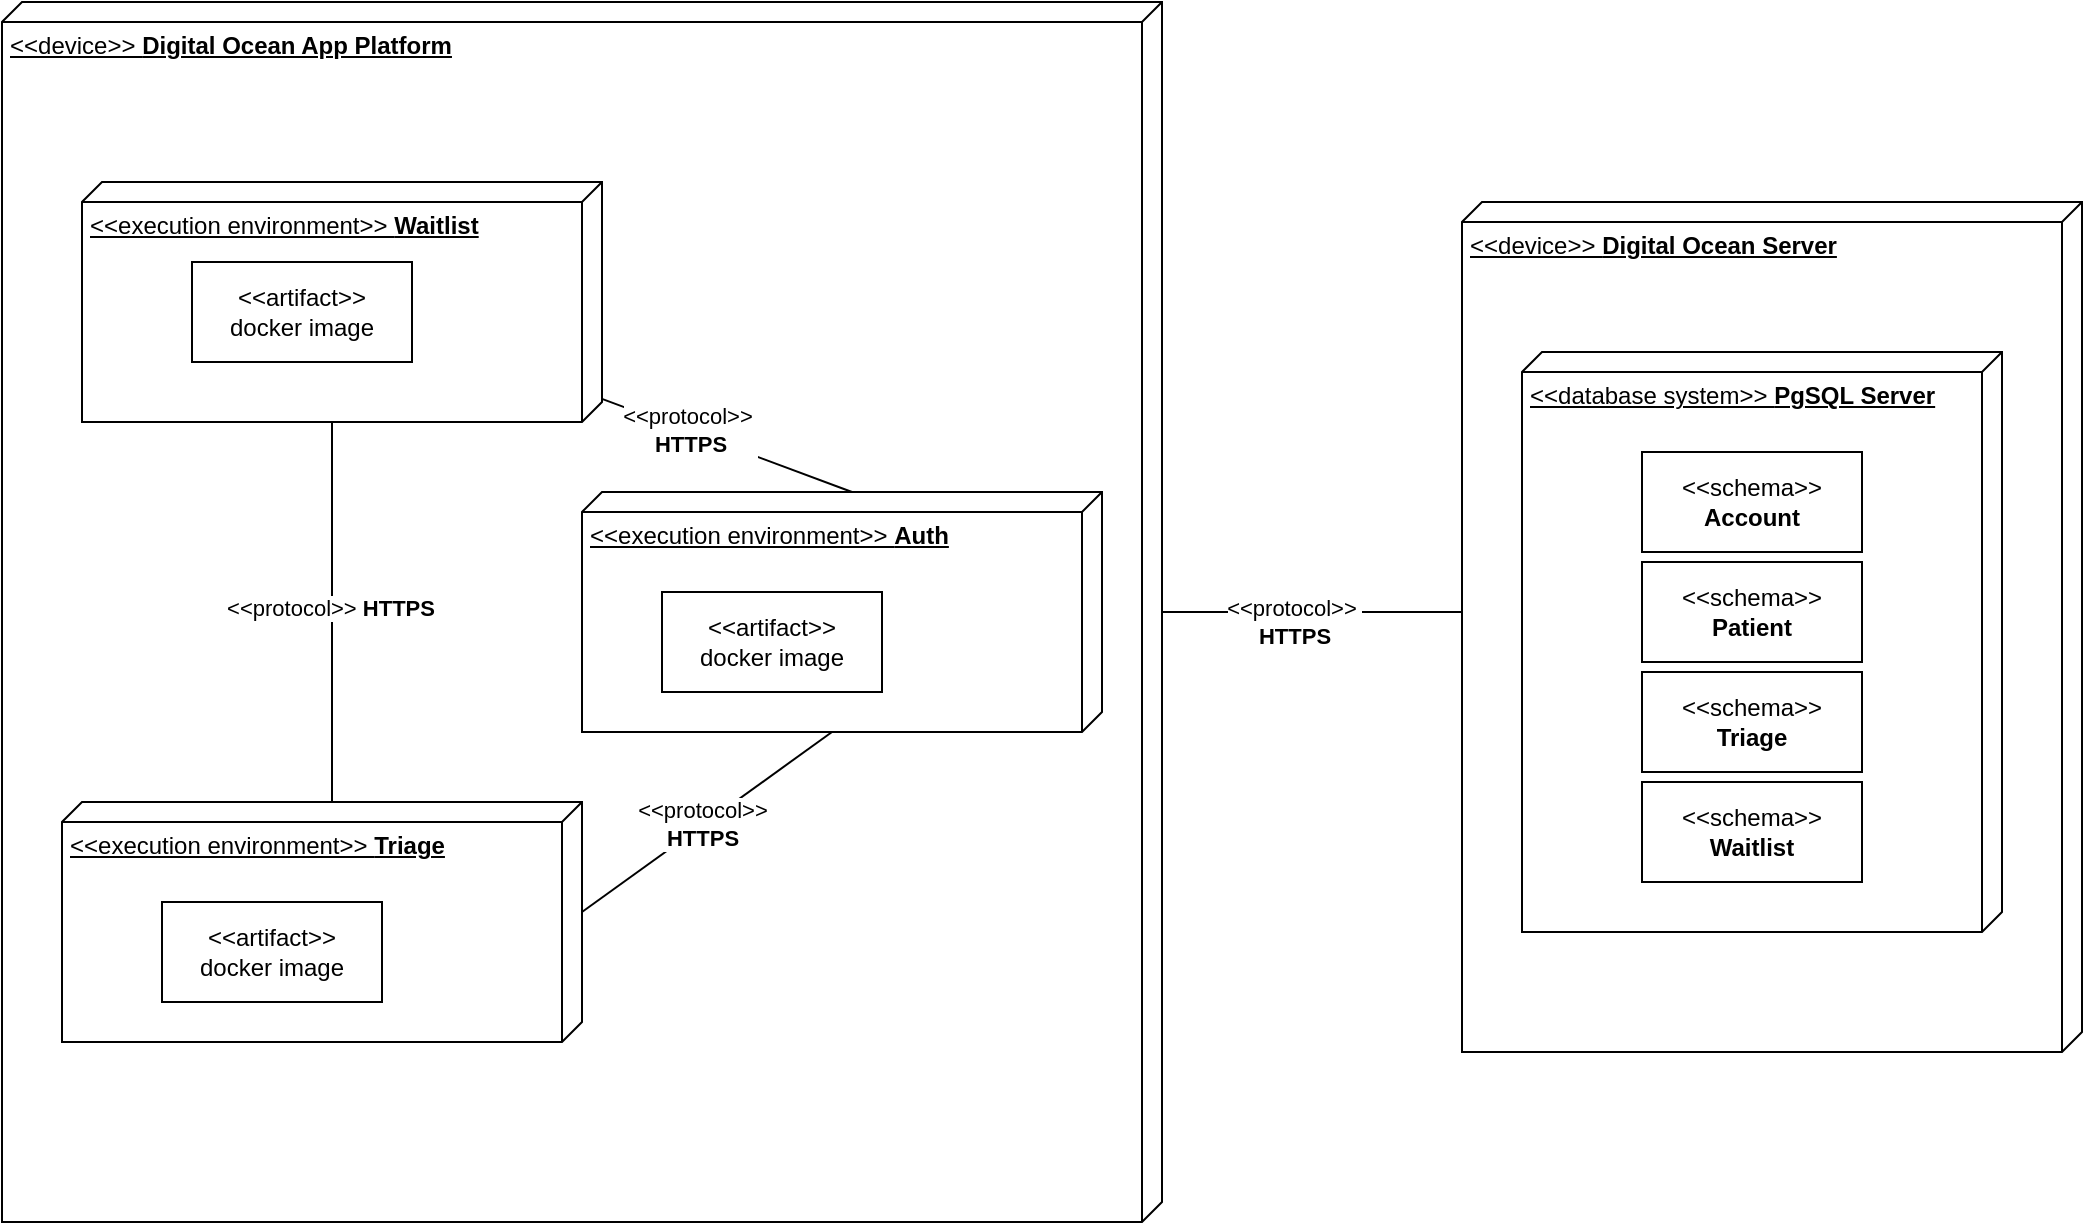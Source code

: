 <mxfile version="22.1.4" type="github">
  <diagram name="Page-1" id="YVCHDtTJ3HeiU3hXeIPN">
    <mxGraphModel dx="2074" dy="1118" grid="1" gridSize="10" guides="1" tooltips="1" connect="1" arrows="1" fold="1" page="1" pageScale="1" pageWidth="850" pageHeight="1100" math="0" shadow="0">
      <root>
        <mxCell id="0" />
        <mxCell id="1" parent="0" />
        <mxCell id="--JE3dBzEUqlvVUsnqfo-1" value="&amp;lt;&amp;lt;device&amp;gt;&amp;gt; &lt;b&gt;Digital Ocean App Platform&lt;/b&gt;" style="verticalAlign=top;align=left;spacingTop=8;spacingLeft=2;spacingRight=12;shape=cube;size=10;direction=south;fontStyle=4;html=1;whiteSpace=wrap;" parent="1" vertex="1">
          <mxGeometry x="40" y="40" width="580" height="610" as="geometry" />
        </mxCell>
        <mxCell id="--JE3dBzEUqlvVUsnqfo-20" value="" style="group" parent="1" vertex="1" connectable="0">
          <mxGeometry x="80" y="130" width="260" height="120" as="geometry" />
        </mxCell>
        <mxCell id="--JE3dBzEUqlvVUsnqfo-7" value="&amp;lt;&amp;lt;execution environment&amp;gt;&amp;gt; &lt;b&gt;Waitlist&lt;/b&gt;" style="verticalAlign=top;align=left;spacingTop=8;spacingLeft=2;spacingRight=12;shape=cube;size=10;direction=south;fontStyle=4;html=1;whiteSpace=wrap;" parent="--JE3dBzEUqlvVUsnqfo-20" vertex="1">
          <mxGeometry width="260" height="120" as="geometry" />
        </mxCell>
        <mxCell id="--JE3dBzEUqlvVUsnqfo-14" value="&amp;lt;&amp;lt;artifact&amp;gt;&amp;gt;&lt;br&gt;docker image" style="html=1;whiteSpace=wrap;" parent="--JE3dBzEUqlvVUsnqfo-20" vertex="1">
          <mxGeometry x="55" y="40" width="110" height="50" as="geometry" />
        </mxCell>
        <mxCell id="--JE3dBzEUqlvVUsnqfo-21" value="" style="group" parent="1" vertex="1" connectable="0">
          <mxGeometry x="70" y="440" width="260" height="120" as="geometry" />
        </mxCell>
        <mxCell id="--JE3dBzEUqlvVUsnqfo-6" value="&amp;lt;&amp;lt;execution environment&amp;gt;&amp;gt; &lt;b&gt;Triage&lt;/b&gt;" style="verticalAlign=top;align=left;spacingTop=8;spacingLeft=2;spacingRight=12;shape=cube;size=10;direction=south;fontStyle=4;html=1;whiteSpace=wrap;" parent="--JE3dBzEUqlvVUsnqfo-21" vertex="1">
          <mxGeometry width="260" height="120" as="geometry" />
        </mxCell>
        <mxCell id="--JE3dBzEUqlvVUsnqfo-12" value="&amp;lt;&amp;lt;artifact&amp;gt;&amp;gt;&lt;br&gt;docker image" style="html=1;whiteSpace=wrap;" parent="--JE3dBzEUqlvVUsnqfo-21" vertex="1">
          <mxGeometry x="50" y="50" width="110" height="50" as="geometry" />
        </mxCell>
        <mxCell id="--JE3dBzEUqlvVUsnqfo-22" value="" style="group" parent="1" vertex="1" connectable="0">
          <mxGeometry x="330" y="285" width="260" height="120" as="geometry" />
        </mxCell>
        <mxCell id="--JE3dBzEUqlvVUsnqfo-3" value="&amp;lt;&amp;lt;execution environment&amp;gt;&amp;gt; &lt;b&gt;Auth&lt;/b&gt;" style="verticalAlign=top;align=left;spacingTop=8;spacingLeft=2;spacingRight=12;shape=cube;size=10;direction=south;fontStyle=4;html=1;whiteSpace=wrap;" parent="--JE3dBzEUqlvVUsnqfo-22" vertex="1">
          <mxGeometry width="260" height="120" as="geometry" />
        </mxCell>
        <mxCell id="--JE3dBzEUqlvVUsnqfo-9" value="&amp;lt;&amp;lt;artifact&amp;gt;&amp;gt;&lt;br&gt;docker image" style="html=1;whiteSpace=wrap;" parent="--JE3dBzEUqlvVUsnqfo-22" vertex="1">
          <mxGeometry x="40" y="50" width="110" height="50" as="geometry" />
        </mxCell>
        <mxCell id="--JE3dBzEUqlvVUsnqfo-26" style="rounded=0;orthogonalLoop=1;jettySize=auto;html=1;entryX=0;entryY=0;entryDx=0;entryDy=125;entryPerimeter=0;endArrow=none;endFill=0;exitX=0;exitY=0;exitDx=120;exitDy=135;exitPerimeter=0;" parent="1" source="--JE3dBzEUqlvVUsnqfo-7" target="--JE3dBzEUqlvVUsnqfo-6" edge="1">
          <mxGeometry relative="1" as="geometry" />
        </mxCell>
        <mxCell id="--JE3dBzEUqlvVUsnqfo-29" value="&amp;lt;&amp;lt;protocol&amp;gt;&amp;gt; &lt;b&gt;HTTPS&lt;/b&gt;" style="edgeLabel;html=1;align=center;verticalAlign=middle;resizable=0;points=[];" parent="--JE3dBzEUqlvVUsnqfo-26" vertex="1" connectable="0">
          <mxGeometry x="-0.025" y="-1" relative="1" as="geometry">
            <mxPoint as="offset" />
          </mxGeometry>
        </mxCell>
        <mxCell id="--JE3dBzEUqlvVUsnqfo-27" style="rounded=0;orthogonalLoop=1;jettySize=auto;html=1;entryX=0;entryY=0;entryDx=0;entryDy=125;entryPerimeter=0;endArrow=none;endFill=0;" parent="1" source="--JE3dBzEUqlvVUsnqfo-7" target="--JE3dBzEUqlvVUsnqfo-3" edge="1">
          <mxGeometry relative="1" as="geometry" />
        </mxCell>
        <mxCell id="--JE3dBzEUqlvVUsnqfo-30" value="&amp;lt;&amp;lt;protocol&amp;gt;&amp;gt;&amp;nbsp;&lt;br&gt;&lt;b style=&quot;border-color: var(--border-color);&quot;&gt;HTTPS&lt;/b&gt;" style="edgeLabel;html=1;align=center;verticalAlign=middle;resizable=0;points=[];" parent="--JE3dBzEUqlvVUsnqfo-27" vertex="1" connectable="0">
          <mxGeometry x="-0.311" y="1" relative="1" as="geometry">
            <mxPoint as="offset" />
          </mxGeometry>
        </mxCell>
        <mxCell id="--JE3dBzEUqlvVUsnqfo-28" style="rounded=0;orthogonalLoop=1;jettySize=auto;html=1;entryX=0;entryY=0;entryDx=55;entryDy=0;entryPerimeter=0;endArrow=none;endFill=0;exitX=0;exitY=0;exitDx=120;exitDy=135;exitPerimeter=0;" parent="1" source="--JE3dBzEUqlvVUsnqfo-3" target="--JE3dBzEUqlvVUsnqfo-6" edge="1">
          <mxGeometry relative="1" as="geometry" />
        </mxCell>
        <mxCell id="--JE3dBzEUqlvVUsnqfo-31" value="&amp;lt;&amp;lt;protocol&amp;gt;&amp;gt;&lt;br&gt;&lt;b style=&quot;border-color: var(--border-color);&quot;&gt;HTTPS&lt;/b&gt;" style="edgeLabel;html=1;align=center;verticalAlign=middle;resizable=0;points=[];" parent="--JE3dBzEUqlvVUsnqfo-28" vertex="1" connectable="0">
          <mxGeometry x="0.042" y="-1" relative="1" as="geometry">
            <mxPoint as="offset" />
          </mxGeometry>
        </mxCell>
        <mxCell id="--JE3dBzEUqlvVUsnqfo-32" style="edgeStyle=orthogonalEdgeStyle;rounded=0;orthogonalLoop=1;jettySize=auto;html=1;entryX=0;entryY=0;entryDx=205;entryDy=310;entryPerimeter=0;endArrow=none;endFill=0;" parent="1" source="--JE3dBzEUqlvVUsnqfo-1" target="--JE3dBzEUqlvVUsnqfo-15" edge="1">
          <mxGeometry relative="1" as="geometry" />
        </mxCell>
        <mxCell id="--JE3dBzEUqlvVUsnqfo-34" value="&amp;lt;&amp;lt;protocol&amp;gt;&amp;gt;&amp;nbsp;&lt;br&gt;&lt;b style=&quot;border-color: var(--border-color);&quot;&gt;HTTPS&lt;/b&gt;" style="edgeLabel;html=1;align=center;verticalAlign=middle;resizable=0;points=[];" parent="--JE3dBzEUqlvVUsnqfo-32" vertex="1" connectable="0">
          <mxGeometry x="-0.113" y="-5" relative="1" as="geometry">
            <mxPoint x="-1" as="offset" />
          </mxGeometry>
        </mxCell>
        <mxCell id="--JE3dBzEUqlvVUsnqfo-33" value="" style="group" parent="1" vertex="1" connectable="0">
          <mxGeometry x="770" y="145" width="310" height="420" as="geometry" />
        </mxCell>
        <mxCell id="--JE3dBzEUqlvVUsnqfo-15" value="&amp;lt;&amp;lt;device&amp;gt;&amp;gt; &lt;b&gt;Digital Ocean Server&lt;/b&gt;" style="verticalAlign=top;align=left;spacingTop=8;spacingLeft=2;spacingRight=12;shape=cube;size=10;direction=south;fontStyle=4;html=1;whiteSpace=wrap;" parent="--JE3dBzEUqlvVUsnqfo-33" vertex="1">
          <mxGeometry y="-5" width="310" height="425" as="geometry" />
        </mxCell>
        <mxCell id="--JE3dBzEUqlvVUsnqfo-16" value="&amp;lt;&amp;lt;database system&amp;gt;&amp;gt; &lt;b&gt;PgSQL Server&lt;/b&gt;" style="verticalAlign=top;align=left;spacingTop=8;spacingLeft=2;spacingRight=12;shape=cube;size=10;direction=south;fontStyle=4;html=1;whiteSpace=wrap;" parent="--JE3dBzEUqlvVUsnqfo-33" vertex="1">
          <mxGeometry x="30" y="70" width="240" height="290" as="geometry" />
        </mxCell>
        <mxCell id="--JE3dBzEUqlvVUsnqfo-17" value="&amp;lt;&amp;lt;schema&amp;gt;&amp;gt;&lt;br&gt;&lt;b&gt;Account&lt;/b&gt;" style="html=1;whiteSpace=wrap;" parent="--JE3dBzEUqlvVUsnqfo-33" vertex="1">
          <mxGeometry x="90" y="120" width="110" height="50" as="geometry" />
        </mxCell>
        <mxCell id="--JE3dBzEUqlvVUsnqfo-18" value="&amp;lt;&amp;lt;schema&amp;gt;&amp;gt;&lt;br&gt;&lt;b&gt;Patient&lt;/b&gt;" style="html=1;whiteSpace=wrap;" parent="--JE3dBzEUqlvVUsnqfo-33" vertex="1">
          <mxGeometry x="90" y="175" width="110" height="50" as="geometry" />
        </mxCell>
        <mxCell id="--JE3dBzEUqlvVUsnqfo-19" value="&amp;lt;&amp;lt;schema&amp;gt;&amp;gt;&lt;br&gt;&lt;b&gt;Triage&lt;/b&gt;" style="html=1;whiteSpace=wrap;" parent="--JE3dBzEUqlvVUsnqfo-33" vertex="1">
          <mxGeometry x="90" y="230" width="110" height="50" as="geometry" />
        </mxCell>
        <mxCell id="6JBezXDPbV5h1wkgulPZ-6" value="&amp;lt;&amp;lt;schema&amp;gt;&amp;gt;&lt;br&gt;&lt;b&gt;Waitlist&lt;/b&gt;" style="html=1;whiteSpace=wrap;" parent="--JE3dBzEUqlvVUsnqfo-33" vertex="1">
          <mxGeometry x="90" y="285" width="110" height="50" as="geometry" />
        </mxCell>
      </root>
    </mxGraphModel>
  </diagram>
</mxfile>
